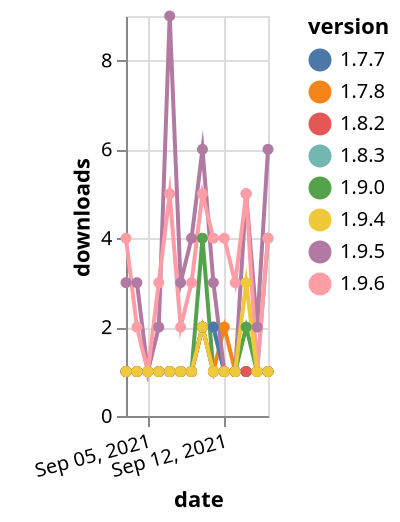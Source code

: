 {"$schema": "https://vega.github.io/schema/vega-lite/v5.json", "description": "A simple bar chart with embedded data.", "data": {"values": [{"date": "2021-09-03", "total": 457, "delta": 1, "version": "1.8.3"}, {"date": "2021-09-04", "total": 458, "delta": 1, "version": "1.8.3"}, {"date": "2021-09-05", "total": 459, "delta": 1, "version": "1.8.3"}, {"date": "2021-09-06", "total": 460, "delta": 1, "version": "1.8.3"}, {"date": "2021-09-07", "total": 461, "delta": 1, "version": "1.8.3"}, {"date": "2021-09-08", "total": 462, "delta": 1, "version": "1.8.3"}, {"date": "2021-09-09", "total": 463, "delta": 1, "version": "1.8.3"}, {"date": "2021-09-10", "total": 465, "delta": 2, "version": "1.8.3"}, {"date": "2021-09-11", "total": 467, "delta": 2, "version": "1.8.3"}, {"date": "2021-09-12", "total": 468, "delta": 1, "version": "1.8.3"}, {"date": "2021-09-13", "total": 469, "delta": 1, "version": "1.8.3"}, {"date": "2021-09-14", "total": 470, "delta": 1, "version": "1.8.3"}, {"date": "2021-09-15", "total": 471, "delta": 1, "version": "1.8.3"}, {"date": "2021-09-16", "total": 475, "delta": 4, "version": "1.8.3"}, {"date": "2021-09-03", "total": 382, "delta": 1, "version": "1.9.0"}, {"date": "2021-09-04", "total": 383, "delta": 1, "version": "1.9.0"}, {"date": "2021-09-05", "total": 384, "delta": 1, "version": "1.9.0"}, {"date": "2021-09-06", "total": 385, "delta": 1, "version": "1.9.0"}, {"date": "2021-09-07", "total": 386, "delta": 1, "version": "1.9.0"}, {"date": "2021-09-08", "total": 387, "delta": 1, "version": "1.9.0"}, {"date": "2021-09-09", "total": 388, "delta": 1, "version": "1.9.0"}, {"date": "2021-09-10", "total": 392, "delta": 4, "version": "1.9.0"}, {"date": "2021-09-11", "total": 393, "delta": 1, "version": "1.9.0"}, {"date": "2021-09-12", "total": 394, "delta": 1, "version": "1.9.0"}, {"date": "2021-09-13", "total": 395, "delta": 1, "version": "1.9.0"}, {"date": "2021-09-14", "total": 397, "delta": 2, "version": "1.9.0"}, {"date": "2021-09-15", "total": 398, "delta": 1, "version": "1.9.0"}, {"date": "2021-09-16", "total": 399, "delta": 1, "version": "1.9.0"}, {"date": "2021-09-03", "total": 275, "delta": 1, "version": "1.7.8"}, {"date": "2021-09-04", "total": 276, "delta": 1, "version": "1.7.8"}, {"date": "2021-09-05", "total": 277, "delta": 1, "version": "1.7.8"}, {"date": "2021-09-06", "total": 278, "delta": 1, "version": "1.7.8"}, {"date": "2021-09-07", "total": 279, "delta": 1, "version": "1.7.8"}, {"date": "2021-09-08", "total": 280, "delta": 1, "version": "1.7.8"}, {"date": "2021-09-09", "total": 281, "delta": 1, "version": "1.7.8"}, {"date": "2021-09-10", "total": 283, "delta": 2, "version": "1.7.8"}, {"date": "2021-09-11", "total": 284, "delta": 1, "version": "1.7.8"}, {"date": "2021-09-12", "total": 286, "delta": 2, "version": "1.7.8"}, {"date": "2021-09-13", "total": 287, "delta": 1, "version": "1.7.8"}, {"date": "2021-09-14", "total": 288, "delta": 1, "version": "1.7.8"}, {"date": "2021-09-15", "total": 289, "delta": 1, "version": "1.7.8"}, {"date": "2021-09-16", "total": 290, "delta": 1, "version": "1.7.8"}, {"date": "2021-09-03", "total": 229, "delta": 1, "version": "1.7.7"}, {"date": "2021-09-04", "total": 230, "delta": 1, "version": "1.7.7"}, {"date": "2021-09-05", "total": 231, "delta": 1, "version": "1.7.7"}, {"date": "2021-09-06", "total": 232, "delta": 1, "version": "1.7.7"}, {"date": "2021-09-07", "total": 233, "delta": 1, "version": "1.7.7"}, {"date": "2021-09-08", "total": 234, "delta": 1, "version": "1.7.7"}, {"date": "2021-09-09", "total": 235, "delta": 1, "version": "1.7.7"}, {"date": "2021-09-10", "total": 237, "delta": 2, "version": "1.7.7"}, {"date": "2021-09-11", "total": 239, "delta": 2, "version": "1.7.7"}, {"date": "2021-09-12", "total": 240, "delta": 1, "version": "1.7.7"}, {"date": "2021-09-13", "total": 241, "delta": 1, "version": "1.7.7"}, {"date": "2021-09-14", "total": 242, "delta": 1, "version": "1.7.7"}, {"date": "2021-09-15", "total": 243, "delta": 1, "version": "1.7.7"}, {"date": "2021-09-16", "total": 244, "delta": 1, "version": "1.7.7"}, {"date": "2021-09-03", "total": 729, "delta": 3, "version": "1.9.5"}, {"date": "2021-09-04", "total": 732, "delta": 3, "version": "1.9.5"}, {"date": "2021-09-05", "total": 733, "delta": 1, "version": "1.9.5"}, {"date": "2021-09-06", "total": 735, "delta": 2, "version": "1.9.5"}, {"date": "2021-09-07", "total": 744, "delta": 9, "version": "1.9.5"}, {"date": "2021-09-08", "total": 747, "delta": 3, "version": "1.9.5"}, {"date": "2021-09-09", "total": 751, "delta": 4, "version": "1.9.5"}, {"date": "2021-09-10", "total": 757, "delta": 6, "version": "1.9.5"}, {"date": "2021-09-11", "total": 760, "delta": 3, "version": "1.9.5"}, {"date": "2021-09-12", "total": 761, "delta": 1, "version": "1.9.5"}, {"date": "2021-09-13", "total": 762, "delta": 1, "version": "1.9.5"}, {"date": "2021-09-14", "total": 767, "delta": 5, "version": "1.9.5"}, {"date": "2021-09-15", "total": 769, "delta": 2, "version": "1.9.5"}, {"date": "2021-09-16", "total": 775, "delta": 6, "version": "1.9.5"}, {"date": "2021-09-03", "total": 270, "delta": 1, "version": "1.8.2"}, {"date": "2021-09-04", "total": 271, "delta": 1, "version": "1.8.2"}, {"date": "2021-09-05", "total": 272, "delta": 1, "version": "1.8.2"}, {"date": "2021-09-06", "total": 273, "delta": 1, "version": "1.8.2"}, {"date": "2021-09-07", "total": 274, "delta": 1, "version": "1.8.2"}, {"date": "2021-09-08", "total": 275, "delta": 1, "version": "1.8.2"}, {"date": "2021-09-09", "total": 276, "delta": 1, "version": "1.8.2"}, {"date": "2021-09-10", "total": 278, "delta": 2, "version": "1.8.2"}, {"date": "2021-09-11", "total": 279, "delta": 1, "version": "1.8.2"}, {"date": "2021-09-12", "total": 280, "delta": 1, "version": "1.8.2"}, {"date": "2021-09-13", "total": 281, "delta": 1, "version": "1.8.2"}, {"date": "2021-09-14", "total": 282, "delta": 1, "version": "1.8.2"}, {"date": "2021-09-15", "total": 283, "delta": 1, "version": "1.8.2"}, {"date": "2021-09-16", "total": 284, "delta": 1, "version": "1.8.2"}, {"date": "2021-09-03", "total": 657, "delta": 4, "version": "1.9.6"}, {"date": "2021-09-04", "total": 659, "delta": 2, "version": "1.9.6"}, {"date": "2021-09-05", "total": 660, "delta": 1, "version": "1.9.6"}, {"date": "2021-09-06", "total": 663, "delta": 3, "version": "1.9.6"}, {"date": "2021-09-07", "total": 668, "delta": 5, "version": "1.9.6"}, {"date": "2021-09-08", "total": 670, "delta": 2, "version": "1.9.6"}, {"date": "2021-09-09", "total": 673, "delta": 3, "version": "1.9.6"}, {"date": "2021-09-10", "total": 678, "delta": 5, "version": "1.9.6"}, {"date": "2021-09-11", "total": 682, "delta": 4, "version": "1.9.6"}, {"date": "2021-09-12", "total": 686, "delta": 4, "version": "1.9.6"}, {"date": "2021-09-13", "total": 689, "delta": 3, "version": "1.9.6"}, {"date": "2021-09-14", "total": 694, "delta": 5, "version": "1.9.6"}, {"date": "2021-09-15", "total": 695, "delta": 1, "version": "1.9.6"}, {"date": "2021-09-16", "total": 699, "delta": 4, "version": "1.9.6"}, {"date": "2021-09-03", "total": 251, "delta": 1, "version": "1.9.4"}, {"date": "2021-09-04", "total": 252, "delta": 1, "version": "1.9.4"}, {"date": "2021-09-05", "total": 253, "delta": 1, "version": "1.9.4"}, {"date": "2021-09-06", "total": 254, "delta": 1, "version": "1.9.4"}, {"date": "2021-09-07", "total": 255, "delta": 1, "version": "1.9.4"}, {"date": "2021-09-08", "total": 256, "delta": 1, "version": "1.9.4"}, {"date": "2021-09-09", "total": 257, "delta": 1, "version": "1.9.4"}, {"date": "2021-09-10", "total": 259, "delta": 2, "version": "1.9.4"}, {"date": "2021-09-11", "total": 260, "delta": 1, "version": "1.9.4"}, {"date": "2021-09-12", "total": 261, "delta": 1, "version": "1.9.4"}, {"date": "2021-09-13", "total": 262, "delta": 1, "version": "1.9.4"}, {"date": "2021-09-14", "total": 265, "delta": 3, "version": "1.9.4"}, {"date": "2021-09-15", "total": 266, "delta": 1, "version": "1.9.4"}, {"date": "2021-09-16", "total": 267, "delta": 1, "version": "1.9.4"}]}, "width": "container", "mark": {"type": "line", "point": {"filled": true}}, "encoding": {"x": {"field": "date", "type": "temporal", "timeUnit": "yearmonthdate", "title": "date", "axis": {"labelAngle": -15}}, "y": {"field": "delta", "type": "quantitative", "title": "downloads"}, "color": {"field": "version", "type": "nominal"}, "tooltip": {"field": "delta"}}}